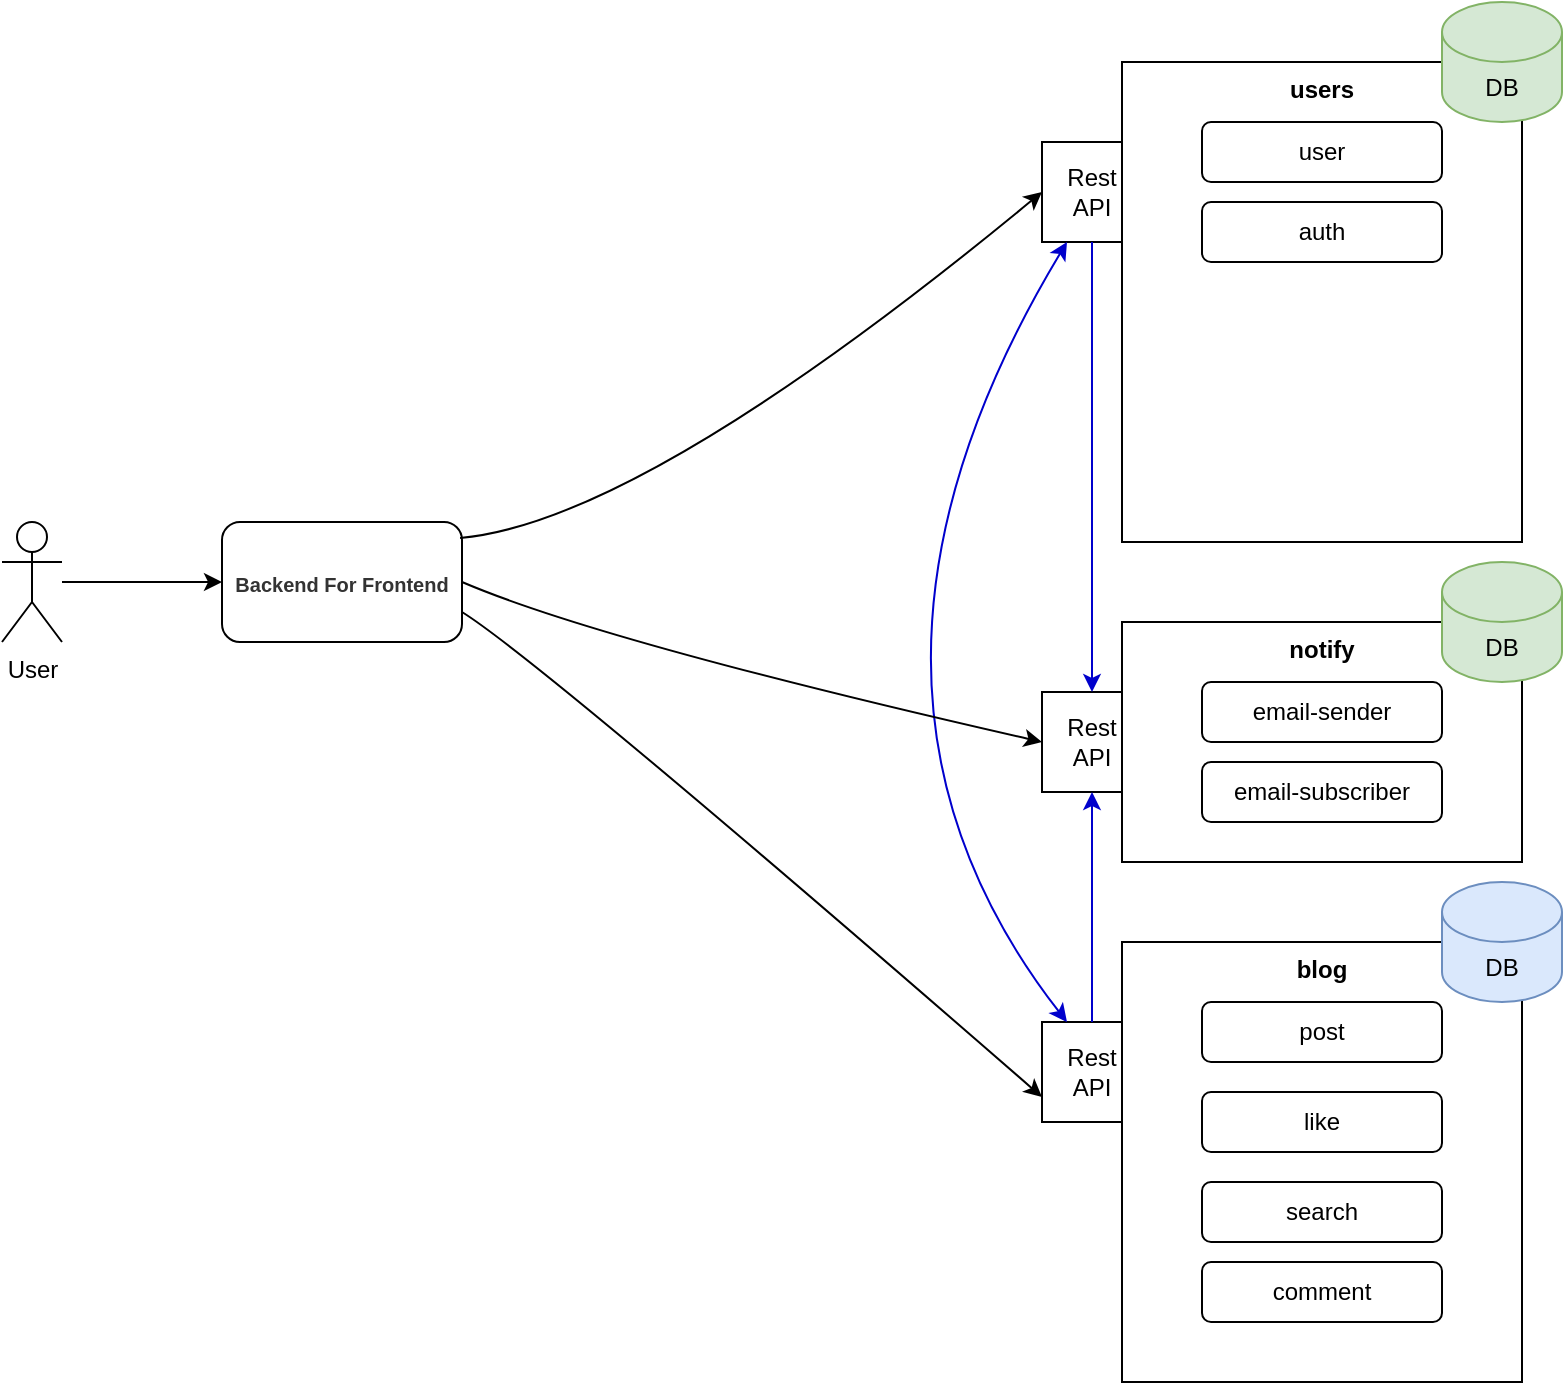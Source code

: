 <mxfile version="20.8.5" type="device"><diagram id="C5RBs43oDa-KdzZeNtuy" name="Page-1"><mxGraphModel dx="1434" dy="764" grid="1" gridSize="10" guides="1" tooltips="1" connect="1" arrows="1" fold="1" page="1" pageScale="1" pageWidth="827" pageHeight="1169" background="none" math="0" shadow="0"><root><mxCell id="WIyWlLk6GJQsqaUBKTNV-0"/><mxCell id="WIyWlLk6GJQsqaUBKTNV-1" parent="WIyWlLk6GJQsqaUBKTNV-0"/><mxCell id="sV9o3uImgYNawE1M62UN-28" value="Rest&lt;br&gt;API" style="whiteSpace=wrap;html=1;aspect=fixed;" parent="WIyWlLk6GJQsqaUBKTNV-1" vertex="1"><mxGeometry x="560" y="355" width="50" height="50" as="geometry"/></mxCell><mxCell id="sV9o3uImgYNawE1M62UN-25" value="notify" style="rounded=0;whiteSpace=wrap;html=1;fontSize=12;verticalAlign=top;fontStyle=1" parent="WIyWlLk6GJQsqaUBKTNV-1" vertex="1"><mxGeometry x="600" y="320" width="200" height="120" as="geometry"/></mxCell><mxCell id="sV9o3uImgYNawE1M62UN-12" value="Rest&lt;br&gt;API" style="whiteSpace=wrap;html=1;aspect=fixed;" parent="WIyWlLk6GJQsqaUBKTNV-1" vertex="1"><mxGeometry x="560" y="520" width="50" height="50" as="geometry"/></mxCell><mxCell id="sV9o3uImgYNawE1M62UN-23" value="blog" style="rounded=0;whiteSpace=wrap;html=1;fontSize=12;verticalAlign=top;fontStyle=1" parent="WIyWlLk6GJQsqaUBKTNV-1" vertex="1"><mxGeometry x="600" y="480" width="200" height="220" as="geometry"/></mxCell><mxCell id="sV9o3uImgYNawE1M62UN-6" value="Rest&lt;br&gt;API" style="whiteSpace=wrap;html=1;aspect=fixed;" parent="WIyWlLk6GJQsqaUBKTNV-1" vertex="1"><mxGeometry x="560" y="80" width="50" height="50" as="geometry"/></mxCell><mxCell id="sV9o3uImgYNawE1M62UN-22" value="users" style="rounded=0;whiteSpace=wrap;html=1;fontSize=12;verticalAlign=top;fontStyle=1" parent="WIyWlLk6GJQsqaUBKTNV-1" vertex="1"><mxGeometry x="600" y="40" width="200" height="240" as="geometry"/></mxCell><mxCell id="sV9o3uImgYNawE1M62UN-2" value="User" style="shape=umlActor;verticalLabelPosition=bottom;verticalAlign=top;html=1;outlineConnect=0;" parent="WIyWlLk6GJQsqaUBKTNV-1" vertex="1"><mxGeometry x="40" y="270" width="30" height="60" as="geometry"/></mxCell><mxCell id="sV9o3uImgYNawE1M62UN-3" value="&lt;h3 style=&quot;box-sizing: inherit; text-rendering: optimizelegibility; -webkit-font-smoothing: antialiased; font-family: &amp;quot;TT Norms Pro&amp;quot;, Arial, sans-serif; color: rgb(51, 51, 51); margin: 15px 0px; line-height: 30px; padding: 0px; border-bottom: none; align-self: flex-start; text-align: left; background-color: rgb(255, 255, 255); font-variant-ligatures: none;&quot; id=&quot;9.-backend-for-frontend&quot;&gt;&lt;font style=&quot;font-size: 10px;&quot;&gt;Backend For Frontend&lt;/font&gt;&lt;/h3&gt;" style="rounded=1;whiteSpace=wrap;html=1;" parent="WIyWlLk6GJQsqaUBKTNV-1" vertex="1"><mxGeometry x="150" y="270" width="120" height="60" as="geometry"/></mxCell><mxCell id="sV9o3uImgYNawE1M62UN-4" value="" style="endArrow=classic;html=1;rounded=0;entryX=0;entryY=0.5;entryDx=0;entryDy=0;" parent="WIyWlLk6GJQsqaUBKTNV-1" target="sV9o3uImgYNawE1M62UN-3" edge="1"><mxGeometry width="50" height="50" relative="1" as="geometry"><mxPoint x="70" y="300" as="sourcePoint"/><mxPoint x="120" y="250" as="targetPoint"/></mxGeometry></mxCell><mxCell id="sV9o3uImgYNawE1M62UN-7" value="email-sender" style="rounded=1;whiteSpace=wrap;html=1;" parent="WIyWlLk6GJQsqaUBKTNV-1" vertex="1"><mxGeometry x="640" y="350" width="120" height="30" as="geometry"/></mxCell><mxCell id="sV9o3uImgYNawE1M62UN-13" value="like" style="rounded=1;whiteSpace=wrap;html=1;" parent="WIyWlLk6GJQsqaUBKTNV-1" vertex="1"><mxGeometry x="640" y="555" width="120" height="30" as="geometry"/></mxCell><mxCell id="sV9o3uImgYNawE1M62UN-15" value="auth" style="rounded=1;whiteSpace=wrap;html=1;" parent="WIyWlLk6GJQsqaUBKTNV-1" vertex="1"><mxGeometry x="640" y="110" width="120" height="30" as="geometry"/></mxCell><mxCell id="sV9o3uImgYNawE1M62UN-21" value="search" style="rounded=1;whiteSpace=wrap;html=1;" parent="WIyWlLk6GJQsqaUBKTNV-1" vertex="1"><mxGeometry x="640" y="600" width="120" height="30" as="geometry"/></mxCell><mxCell id="sV9o3uImgYNawE1M62UN-1" value="user" style="rounded=1;whiteSpace=wrap;html=1;" parent="WIyWlLk6GJQsqaUBKTNV-1" vertex="1"><mxGeometry x="640" y="70" width="120" height="30" as="geometry"/></mxCell><mxCell id="sV9o3uImgYNawE1M62UN-0" value="DB" style="shape=cylinder3;whiteSpace=wrap;html=1;boundedLbl=1;backgroundOutline=1;size=15;fillColor=#d5e8d4;strokeColor=#82b366;" parent="WIyWlLk6GJQsqaUBKTNV-1" vertex="1"><mxGeometry x="760" y="10" width="60" height="60" as="geometry"/></mxCell><mxCell id="sV9o3uImgYNawE1M62UN-10" value="post" style="rounded=1;whiteSpace=wrap;html=1;" parent="WIyWlLk6GJQsqaUBKTNV-1" vertex="1"><mxGeometry x="640" y="510" width="120" height="30" as="geometry"/></mxCell><mxCell id="sV9o3uImgYNawE1M62UN-11" value="DB" style="shape=cylinder3;whiteSpace=wrap;html=1;boundedLbl=1;backgroundOutline=1;size=15;fillColor=#dae8fc;strokeColor=#6c8ebf;" parent="WIyWlLk6GJQsqaUBKTNV-1" vertex="1"><mxGeometry x="760" y="450" width="60" height="60" as="geometry"/></mxCell><mxCell id="sV9o3uImgYNawE1M62UN-19" value="comment" style="rounded=1;whiteSpace=wrap;html=1;" parent="WIyWlLk6GJQsqaUBKTNV-1" vertex="1"><mxGeometry x="640" y="640" width="120" height="30" as="geometry"/></mxCell><mxCell id="sV9o3uImgYNawE1M62UN-31" value="" style="curved=1;endArrow=classic;html=1;rounded=0;fontSize=12;entryX=0;entryY=0.5;entryDx=0;entryDy=0;exitX=0.992;exitY=0.133;exitDx=0;exitDy=0;exitPerimeter=0;" parent="WIyWlLk6GJQsqaUBKTNV-1" source="sV9o3uImgYNawE1M62UN-3" target="sV9o3uImgYNawE1M62UN-6" edge="1"><mxGeometry width="50" height="50" relative="1" as="geometry"><mxPoint x="390" y="350" as="sourcePoint"/><mxPoint x="440" y="300" as="targetPoint"/><Array as="points"><mxPoint x="360" y="270"/></Array></mxGeometry></mxCell><mxCell id="sV9o3uImgYNawE1M62UN-32" value="" style="curved=1;endArrow=classic;html=1;rounded=0;fontSize=12;entryX=0;entryY=0.75;entryDx=0;entryDy=0;exitX=1;exitY=0.75;exitDx=0;exitDy=0;" parent="WIyWlLk6GJQsqaUBKTNV-1" source="sV9o3uImgYNawE1M62UN-3" target="sV9o3uImgYNawE1M62UN-12" edge="1"><mxGeometry width="50" height="50" relative="1" as="geometry"><mxPoint x="390" y="440" as="sourcePoint"/><mxPoint x="440" y="390" as="targetPoint"/><Array as="points"><mxPoint x="310" y="340"/></Array></mxGeometry></mxCell><mxCell id="sV9o3uImgYNawE1M62UN-36" value="" style="endArrow=none;startArrow=classic;html=1;rounded=0;strokeColor=#0000CC;fontSize=12;exitX=0.5;exitY=0;exitDx=0;exitDy=0;entryX=0.5;entryY=1;entryDx=0;entryDy=0;startFill=1;endFill=0;" parent="WIyWlLk6GJQsqaUBKTNV-1" source="sV9o3uImgYNawE1M62UN-28" target="sV9o3uImgYNawE1M62UN-6" edge="1"><mxGeometry width="50" height="50" relative="1" as="geometry"><mxPoint x="420" y="330" as="sourcePoint"/><mxPoint x="570" y="200" as="targetPoint"/><Array as="points"/></mxGeometry></mxCell><mxCell id="sV9o3uImgYNawE1M62UN-37" value="" style="endArrow=classic;html=1;rounded=0;strokeColor=#0000CC;fontSize=12;entryX=0.5;entryY=1;entryDx=0;entryDy=0;exitX=0.5;exitY=0;exitDx=0;exitDy=0;" parent="WIyWlLk6GJQsqaUBKTNV-1" source="sV9o3uImgYNawE1M62UN-12" target="sV9o3uImgYNawE1M62UN-28" edge="1"><mxGeometry width="50" height="50" relative="1" as="geometry"><mxPoint x="390" y="350" as="sourcePoint"/><mxPoint x="440" y="300" as="targetPoint"/></mxGeometry></mxCell><mxCell id="sV9o3uImgYNawE1M62UN-39" value="" style="curved=1;endArrow=classic;html=1;rounded=0;strokeColor=#0000CC;fontSize=12;startArrow=classic;startFill=1;entryX=0.25;entryY=1;entryDx=0;entryDy=0;exitX=0.25;exitY=0;exitDx=0;exitDy=0;" parent="WIyWlLk6GJQsqaUBKTNV-1" source="sV9o3uImgYNawE1M62UN-12" target="sV9o3uImgYNawE1M62UN-6" edge="1"><mxGeometry width="50" height="50" relative="1" as="geometry"><mxPoint x="390" y="350" as="sourcePoint"/><mxPoint x="440" y="300" as="targetPoint"/><Array as="points"><mxPoint x="440" y="350"/></Array></mxGeometry></mxCell><mxCell id="btA3gk7Tc2uKkL1g5WGX-0" value="DB" style="shape=cylinder3;whiteSpace=wrap;html=1;boundedLbl=1;backgroundOutline=1;size=15;fillColor=#d5e8d4;strokeColor=#82b366;" vertex="1" parent="WIyWlLk6GJQsqaUBKTNV-1"><mxGeometry x="760" y="290" width="60" height="60" as="geometry"/></mxCell><mxCell id="btA3gk7Tc2uKkL1g5WGX-3" value="" style="curved=1;endArrow=classic;html=1;rounded=0;fontSize=12;entryX=0;entryY=0.5;entryDx=0;entryDy=0;exitX=1;exitY=0.5;exitDx=0;exitDy=0;" edge="1" parent="WIyWlLk6GJQsqaUBKTNV-1" source="sV9o3uImgYNawE1M62UN-3" target="sV9o3uImgYNawE1M62UN-28"><mxGeometry width="50" height="50" relative="1" as="geometry"><mxPoint x="280" y="325" as="sourcePoint"/><mxPoint x="570" y="567.5" as="targetPoint"/><Array as="points"><mxPoint x="340" y="330"/></Array></mxGeometry></mxCell><mxCell id="btA3gk7Tc2uKkL1g5WGX-4" value="email-subscriber" style="rounded=1;whiteSpace=wrap;html=1;" vertex="1" parent="WIyWlLk6GJQsqaUBKTNV-1"><mxGeometry x="640" y="390" width="120" height="30" as="geometry"/></mxCell></root></mxGraphModel></diagram></mxfile>